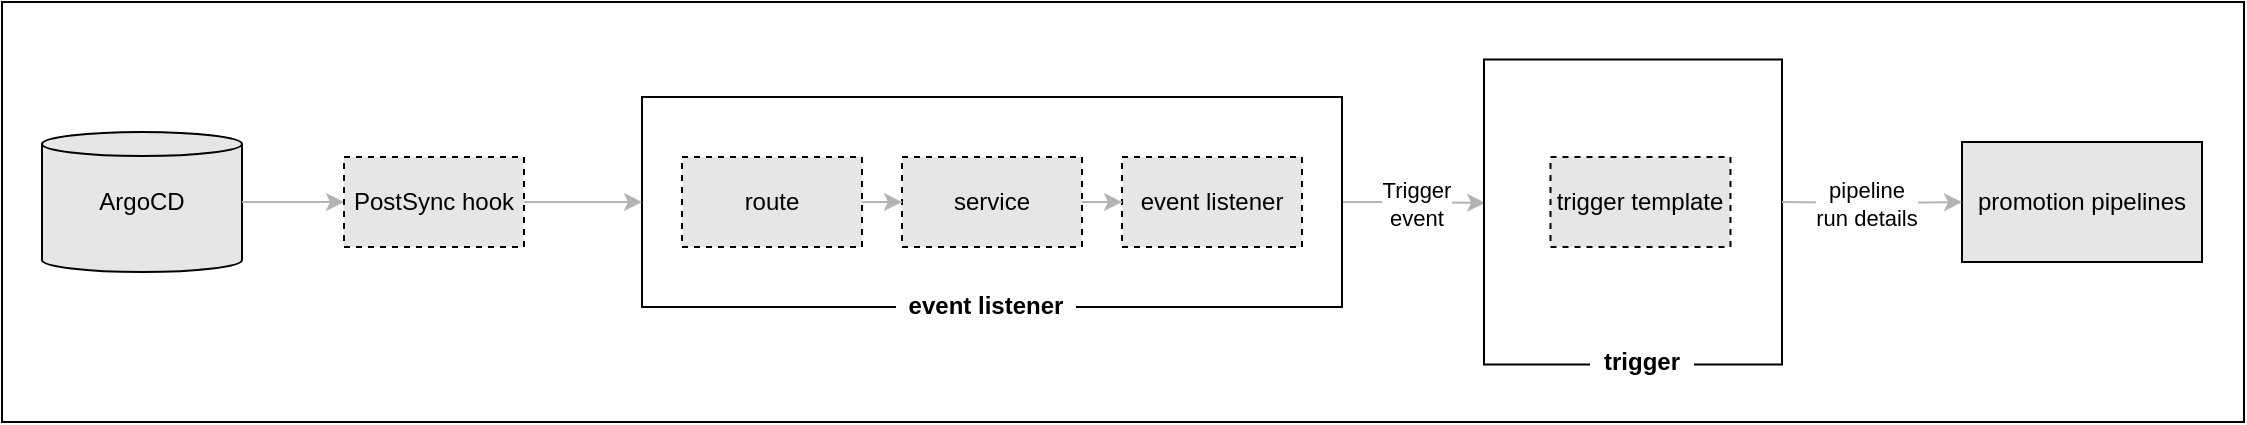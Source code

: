 <mxfile version="15.5.5" type="device"><diagram id="UTinChKDrVvf448LVd9W" name="Page-1"><mxGraphModel dx="117" dy="-685" grid="1" gridSize="10" guides="1" tooltips="1" connect="1" arrows="1" fold="1" page="1" pageScale="1" pageWidth="827" pageHeight="1169" math="0" shadow="0"><root><mxCell id="0"/><mxCell id="1" parent="0"/><mxCell id="bKudd2xnRLZ-KCtGkIEH-45" value="" style="rounded=0;whiteSpace=wrap;html=1;strokeWidth=1;fillColor=none;labelBorderColor=none;labelBackgroundColor=#E6E6E6;" parent="1" vertex="1"><mxGeometry x="1109" y="1290" width="1121" height="210" as="geometry"/></mxCell><mxCell id="bKudd2xnRLZ-KCtGkIEH-63" style="edgeStyle=orthogonalEdgeStyle;rounded=0;orthogonalLoop=1;jettySize=auto;html=1;entryX=0.004;entryY=0.47;entryDx=0;entryDy=0;strokeColor=#B3B3B3;entryPerimeter=0;" parent="1" source="bKudd2xnRLZ-KCtGkIEH-55" target="gmaEc8VDdeC2kXNNOYUd-1" edge="1"><mxGeometry relative="1" as="geometry"/></mxCell><mxCell id="bKudd2xnRLZ-KCtGkIEH-68" value="Trigger &lt;br&gt;event" style="edgeLabel;html=1;align=center;verticalAlign=middle;resizable=0;points=[];" parent="bKudd2xnRLZ-KCtGkIEH-63" vertex="1" connectable="0"><mxGeometry x="0.371" y="1" relative="1" as="geometry"><mxPoint x="-6.19" y="1" as="offset"/></mxGeometry></mxCell><mxCell id="gmaEc8VDdeC2kXNNOYUd-1" value="" style="rounded=0;whiteSpace=wrap;html=1;" parent="1" vertex="1"><mxGeometry x="1850" y="1318.75" width="149" height="152.5" as="geometry"/></mxCell><mxCell id="bKudd2xnRLZ-KCtGkIEH-44" value="" style="rounded=0;whiteSpace=wrap;html=1;" parent="1" vertex="1"><mxGeometry x="1429" y="1337.5" width="350" height="105" as="geometry"/></mxCell><mxCell id="bKudd2xnRLZ-KCtGkIEH-46" value="ArgoCD" style="shape=cylinder2;whiteSpace=wrap;html=1;boundedLbl=1;backgroundOutline=1;size=6.0;strokeWidth=1;fontSize=12;fontColor=#000000;fillColor=#E6E6E6;" parent="1" vertex="1"><mxGeometry x="1129" y="1355" width="100" height="70" as="geometry"/></mxCell><mxCell id="bKudd2xnRLZ-KCtGkIEH-47" value="promotion pipelines" style="rounded=0;whiteSpace=wrap;html=1;strokeWidth=1;fontSize=12;fontColor=#000000;fillColor=#E6E6E6;" parent="1" vertex="1"><mxGeometry x="2089" y="1360" width="120" height="60" as="geometry"/></mxCell><mxCell id="bKudd2xnRLZ-KCtGkIEH-49" style="edgeStyle=orthogonalEdgeStyle;rounded=0;orthogonalLoop=1;jettySize=auto;html=1;strokeColor=#B3B3B3;entryX=0;entryY=0.5;entryDx=0;entryDy=0;" parent="1" source="bKudd2xnRLZ-KCtGkIEH-46" target="bKudd2xnRLZ-KCtGkIEH-50" edge="1"><mxGeometry relative="1" as="geometry"><mxPoint x="1459" y="1390" as="targetPoint"/></mxGeometry></mxCell><mxCell id="bKudd2xnRLZ-KCtGkIEH-50" value="PostSync hook" style="rounded=0;whiteSpace=wrap;html=1;fillColor=#E6E6E6;dashed=1;" parent="1" vertex="1"><mxGeometry x="1280" y="1367.5" width="90" height="45" as="geometry"/></mxCell><mxCell id="bKudd2xnRLZ-KCtGkIEH-52" value="route" style="rounded=0;whiteSpace=wrap;html=1;fillColor=#E6E6E6;dashed=1;" parent="1" vertex="1"><mxGeometry x="1449" y="1367.5" width="90" height="45" as="geometry"/></mxCell><mxCell id="bKudd2xnRLZ-KCtGkIEH-53" value="service" style="rounded=0;whiteSpace=wrap;html=1;fillColor=#E6E6E6;dashed=1;" parent="1" vertex="1"><mxGeometry x="1559" y="1367.5" width="90" height="45" as="geometry"/></mxCell><mxCell id="bKudd2xnRLZ-KCtGkIEH-54" style="edgeStyle=orthogonalEdgeStyle;rounded=0;orthogonalLoop=1;jettySize=auto;html=1;entryX=0;entryY=0.5;entryDx=0;entryDy=0;strokeColor=#B3B3B3;" parent="1" source="bKudd2xnRLZ-KCtGkIEH-52" target="bKudd2xnRLZ-KCtGkIEH-53" edge="1"><mxGeometry relative="1" as="geometry"/></mxCell><mxCell id="bKudd2xnRLZ-KCtGkIEH-55" value="event listener" style="rounded=0;whiteSpace=wrap;html=1;fillColor=#E6E6E6;dashed=1;" parent="1" vertex="1"><mxGeometry x="1669" y="1367.5" width="90" height="45" as="geometry"/></mxCell><mxCell id="bKudd2xnRLZ-KCtGkIEH-56" style="edgeStyle=orthogonalEdgeStyle;rounded=0;orthogonalLoop=1;jettySize=auto;html=1;entryX=0;entryY=0.5;entryDx=0;entryDy=0;strokeColor=#B3B3B3;" parent="1" source="bKudd2xnRLZ-KCtGkIEH-53" target="bKudd2xnRLZ-KCtGkIEH-55" edge="1"><mxGeometry relative="1" as="geometry"/></mxCell><mxCell id="bKudd2xnRLZ-KCtGkIEH-58" style="edgeStyle=orthogonalEdgeStyle;rounded=0;orthogonalLoop=1;jettySize=auto;html=1;entryX=0;entryY=0.5;entryDx=0;entryDy=0;strokeColor=#B3B3B3;" parent="1" target="bKudd2xnRLZ-KCtGkIEH-47" edge="1"><mxGeometry relative="1" as="geometry"><mxPoint x="1999" y="1390" as="sourcePoint"/></mxGeometry></mxCell><mxCell id="bKudd2xnRLZ-KCtGkIEH-67" value="pipeline &lt;br&gt;run details" style="edgeLabel;html=1;align=center;verticalAlign=middle;resizable=0;points=[];" parent="bKudd2xnRLZ-KCtGkIEH-58" vertex="1" connectable="0"><mxGeometry x="-0.222" relative="1" as="geometry"><mxPoint x="7.14" as="offset"/></mxGeometry></mxCell><mxCell id="bKudd2xnRLZ-KCtGkIEH-59" value="trigger template" style="rounded=0;whiteSpace=wrap;html=1;fillColor=#E6E6E6;dashed=1;" parent="1" vertex="1"><mxGeometry x="1883.25" y="1367.5" width="90" height="45" as="geometry"/></mxCell><mxCell id="bKudd2xnRLZ-KCtGkIEH-60" value="&lt;b&gt;&amp;nbsp; event listener&amp;nbsp;&amp;nbsp;&lt;/b&gt;" style="text;html=1;strokeColor=none;fillColor=none;align=center;verticalAlign=middle;whiteSpace=wrap;rounded=0;labelBackgroundColor=#ffffff;" parent="1" vertex="1"><mxGeometry x="1551.5" y="1431.5" width="97.5" height="20" as="geometry"/></mxCell><mxCell id="gmaEc8VDdeC2kXNNOYUd-2" value="&lt;b&gt;&amp;nbsp; trigger&amp;nbsp;&amp;nbsp;&lt;/b&gt;" style="text;html=1;strokeColor=none;fillColor=none;align=center;verticalAlign=middle;whiteSpace=wrap;rounded=0;labelBackgroundColor=#ffffff;" parent="1" vertex="1"><mxGeometry x="1879.5" y="1460" width="97.5" height="20" as="geometry"/></mxCell><mxCell id="Mnj2IPn3DzOMGas4NJzu-1" style="edgeStyle=orthogonalEdgeStyle;rounded=0;orthogonalLoop=1;jettySize=auto;html=1;strokeColor=#B3B3B3;exitX=1;exitY=0.5;exitDx=0;exitDy=0;" edge="1" parent="1" source="bKudd2xnRLZ-KCtGkIEH-50" target="bKudd2xnRLZ-KCtGkIEH-44"><mxGeometry relative="1" as="geometry"><mxPoint x="1270" y="1400" as="targetPoint"/><mxPoint x="1239" y="1400" as="sourcePoint"/></mxGeometry></mxCell></root></mxGraphModel></diagram></mxfile>